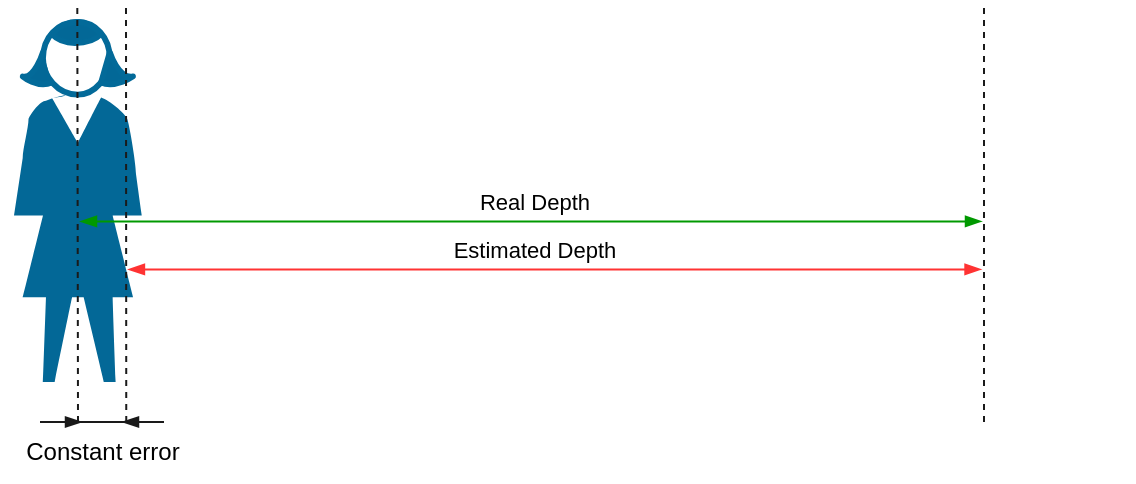 <mxfile version="13.7.9" type="device"><diagram id="Qc03IAEFj3WoK62uga72" name="Page-1"><mxGraphModel dx="981" dy="541" grid="1" gridSize="10" guides="1" tooltips="1" connect="1" arrows="1" fold="1" page="1" pageScale="1" pageWidth="850" pageHeight="1100" math="0" shadow="0"><root><mxCell id="0"/><mxCell id="1" parent="0"/><mxCell id="O-ghq6SFr3fW0aqyr3eB-1" value="" style="shape=mxgraph.cisco.people.standing_woman;html=1;pointerEvents=1;dashed=0;fillColor=#036897;strokeColor=#ffffff;strokeWidth=2;verticalLabelPosition=bottom;verticalAlign=top;align=center;outlineConnect=0;" vertex="1" parent="1"><mxGeometry x="80" y="100" width="63.87" height="180" as="geometry"/></mxCell><mxCell id="O-ghq6SFr3fW0aqyr3eB-2" value="" style="shape=image;verticalLabelPosition=bottom;labelBackgroundColor=#ffffff;verticalAlign=top;aspect=fixed;imageAspect=0;image=https://static.thenounproject.com/png/9424-200.png;" vertex="1" parent="1"><mxGeometry x="490" y="100" width="150" height="150" as="geometry"/></mxCell><mxCell id="O-ghq6SFr3fW0aqyr3eB-3" value="Estimated Depth" style="endArrow=blockThin;startArrow=blockThin;html=1;fillColor=#f8cecc;strokeColor=#FF3333;exitX=0.939;exitY=0.665;exitDx=0;exitDy=0;exitPerimeter=0;endFill=1;startFill=1;" edge="1" parent="1"><mxGeometry x="-0.049" y="10" width="50" height="50" relative="1" as="geometry"><mxPoint x="136.974" y="223.7" as="sourcePoint"/><mxPoint x="563.77" y="223.71" as="targetPoint"/><mxPoint as="offset"/></mxGeometry></mxCell><mxCell id="O-ghq6SFr3fW0aqyr3eB-4" value="Real Depth" style="endArrow=blockThin;startArrow=blockThin;html=1;fillColor=#f8cecc;exitX=0.47;exitY=0.665;exitDx=0;exitDy=0;exitPerimeter=0;strokeColor=#009900;endFill=1;startFill=1;" edge="1" parent="1"><mxGeometry x="0.007" y="10" width="50" height="50" relative="1" as="geometry"><mxPoint x="113" y="199.7" as="sourcePoint"/><mxPoint x="564" y="199.71" as="targetPoint"/><mxPoint as="offset"/></mxGeometry></mxCell><mxCell id="O-ghq6SFr3fW0aqyr3eB-5" value="" style="endArrow=none;dashed=1;html=1;strokeColor=#1A1A1A;" edge="1" parent="1"><mxGeometry width="50" height="50" relative="1" as="geometry"><mxPoint x="565" y="300" as="sourcePoint"/><mxPoint x="565" y="90" as="targetPoint"/></mxGeometry></mxCell><mxCell id="O-ghq6SFr3fW0aqyr3eB-6" value="" style="endArrow=none;dashed=1;html=1;strokeColor=#1A1A1A;" edge="1" parent="1"><mxGeometry width="50" height="50" relative="1" as="geometry"><mxPoint x="112" y="300" as="sourcePoint"/><mxPoint x="111.65" y="90" as="targetPoint"/></mxGeometry></mxCell><mxCell id="O-ghq6SFr3fW0aqyr3eB-8" value="" style="endArrow=none;dashed=1;html=1;strokeColor=#1A1A1A;" edge="1" parent="1"><mxGeometry width="50" height="50" relative="1" as="geometry"><mxPoint x="136.13" y="300" as="sourcePoint"/><mxPoint x="136.0" y="90" as="targetPoint"/></mxGeometry></mxCell><mxCell id="O-ghq6SFr3fW0aqyr3eB-11" value="Constant error" style="text;html=1;strokeColor=none;fillColor=none;align=center;verticalAlign=middle;whiteSpace=wrap;rounded=0;" vertex="1" parent="1"><mxGeometry x="73" y="300" width="103" height="30" as="geometry"/></mxCell><mxCell id="O-ghq6SFr3fW0aqyr3eB-15" value="" style="endArrow=none;html=1;strokeColor=#1A1A1A;" edge="1" parent="1"><mxGeometry width="50" height="50" relative="1" as="geometry"><mxPoint x="110" y="300" as="sourcePoint"/><mxPoint x="140" y="300" as="targetPoint"/></mxGeometry></mxCell><mxCell id="O-ghq6SFr3fW0aqyr3eB-16" value="" style="endArrow=blockThin;html=1;strokeColor=#1A1A1A;endFill=1;" edge="1" parent="1"><mxGeometry width="50" height="50" relative="1" as="geometry"><mxPoint x="93" y="300" as="sourcePoint"/><mxPoint x="114" y="300" as="targetPoint"/></mxGeometry></mxCell><mxCell id="O-ghq6SFr3fW0aqyr3eB-17" value="" style="endArrow=blockThin;html=1;strokeColor=#1A1A1A;endFill=1;" edge="1" parent="1"><mxGeometry width="50" height="50" relative="1" as="geometry"><mxPoint x="155" y="300" as="sourcePoint"/><mxPoint x="134" y="300" as="targetPoint"/></mxGeometry></mxCell></root></mxGraphModel></diagram></mxfile>